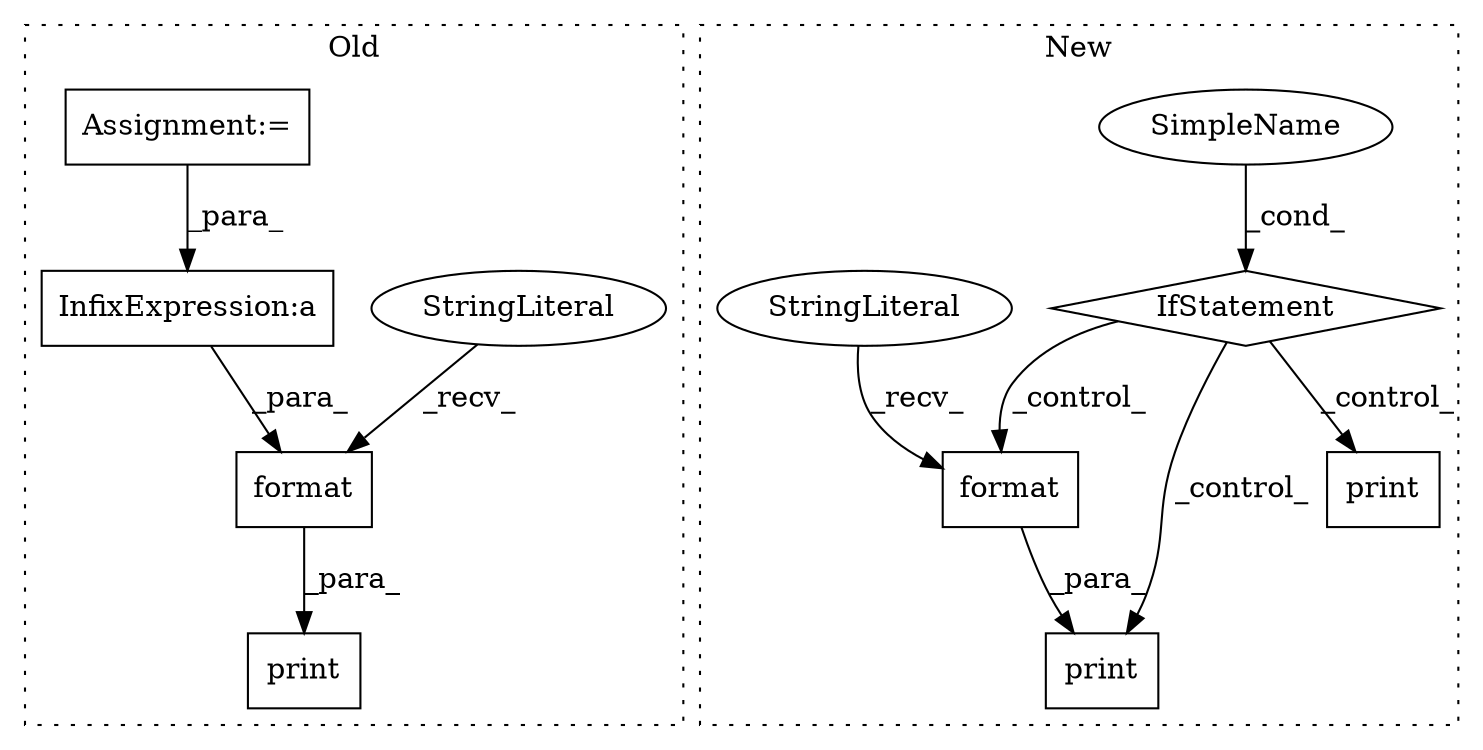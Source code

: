 digraph G {
subgraph cluster0 {
1 [label="format" a="32" s="6053,6189" l="7,1" shape="box"];
3 [label="StringLiteral" a="45" s="6031" l="21" shape="ellipse"];
4 [label="print" a="32" s="6025,6190" l="6,1" shape="box"];
7 [label="Assignment:=" a="7" s="6140" l="34" shape="box"];
11 [label="InfixExpression:a" a="27" s="6177" l="3" shape="box"];
label = "Old";
style="dotted";
}
subgraph cluster1 {
2 [label="print" a="32" s="7537,7636" l="6,1" shape="box"];
5 [label="format" a="32" s="7610,7635" l="7,1" shape="box"];
6 [label="StringLiteral" a="45" s="7543" l="66" shape="ellipse"];
8 [label="SimpleName" a="42" s="" l="" shape="ellipse"];
9 [label="IfStatement" a="25" s="7501,7527" l="4,2" shape="diamond"];
10 [label="print" a="32" s="7957,7997" l="6,1" shape="box"];
label = "New";
style="dotted";
}
1 -> 4 [label="_para_"];
3 -> 1 [label="_recv_"];
5 -> 2 [label="_para_"];
6 -> 5 [label="_recv_"];
7 -> 11 [label="_para_"];
8 -> 9 [label="_cond_"];
9 -> 5 [label="_control_"];
9 -> 2 [label="_control_"];
9 -> 10 [label="_control_"];
11 -> 1 [label="_para_"];
}